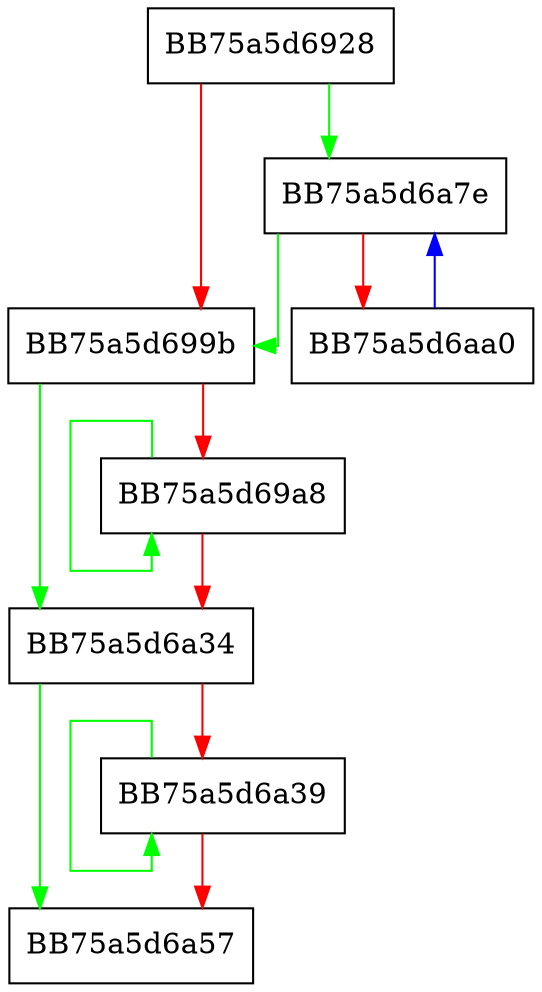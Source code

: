 digraph GetSigSeq {
  node [shape="box"];
  graph [splines=ortho];
  BB75a5d6928 -> BB75a5d6a7e [color="green"];
  BB75a5d6928 -> BB75a5d699b [color="red"];
  BB75a5d699b -> BB75a5d6a34 [color="green"];
  BB75a5d699b -> BB75a5d69a8 [color="red"];
  BB75a5d69a8 -> BB75a5d69a8 [color="green"];
  BB75a5d69a8 -> BB75a5d6a34 [color="red"];
  BB75a5d6a34 -> BB75a5d6a57 [color="green"];
  BB75a5d6a34 -> BB75a5d6a39 [color="red"];
  BB75a5d6a39 -> BB75a5d6a39 [color="green"];
  BB75a5d6a39 -> BB75a5d6a57 [color="red"];
  BB75a5d6a7e -> BB75a5d699b [color="green"];
  BB75a5d6a7e -> BB75a5d6aa0 [color="red"];
  BB75a5d6aa0 -> BB75a5d6a7e [color="blue"];
}